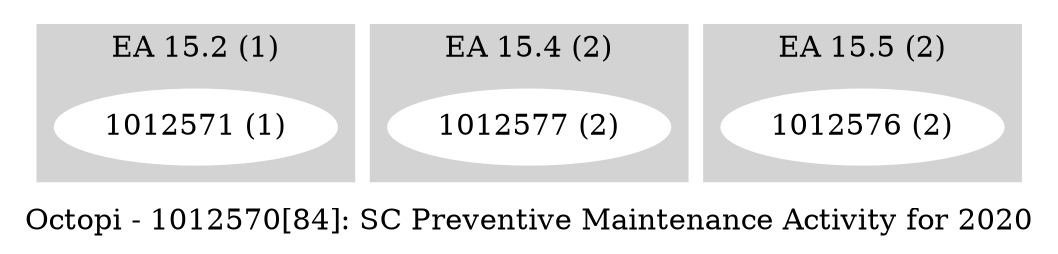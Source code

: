 digraph G {
    label = "Octopi - 1012570[84]: SC Preventive Maintenance Activity for 2020";
    ranksep = .1
    subgraph cluster_1 {
        style=filled;
        color=lightgrey;
        node [style=filled,color=white];
        "1012571 (1)"
        ;
        label = "EA 15.2 (1)";
    }
    subgraph cluster_2 {
        style=filled;
        color=lightgrey;
        node [style=filled,color=white];
        "1012577 (2)"
        ;
        label = "EA 15.4 (2)";
    }
    subgraph cluster_3 {
        style=filled;
        color=lightgrey;
        node [style=filled,color=white];
        "1012576 (2)"
        ;
        label = "EA 15.5 (2)";
    }
}
